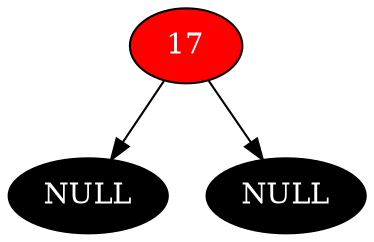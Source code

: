 digraph D {
"0x565473bfde70" [label="17", style=filled, fillcolor=red, fontcolor=white]; 
"0x565473bfde70" -> "0x565473bfde70left"
"0x565473bfde70left" [label="NULL", style=filled, fillcolor=black, fontcolor=white]; 
"0x565473bfde70" -> "0x565473bfde70right"
"0x565473bfde70right" [label="NULL", style=filled, fillcolor=black, fontcolor=white]; 
}